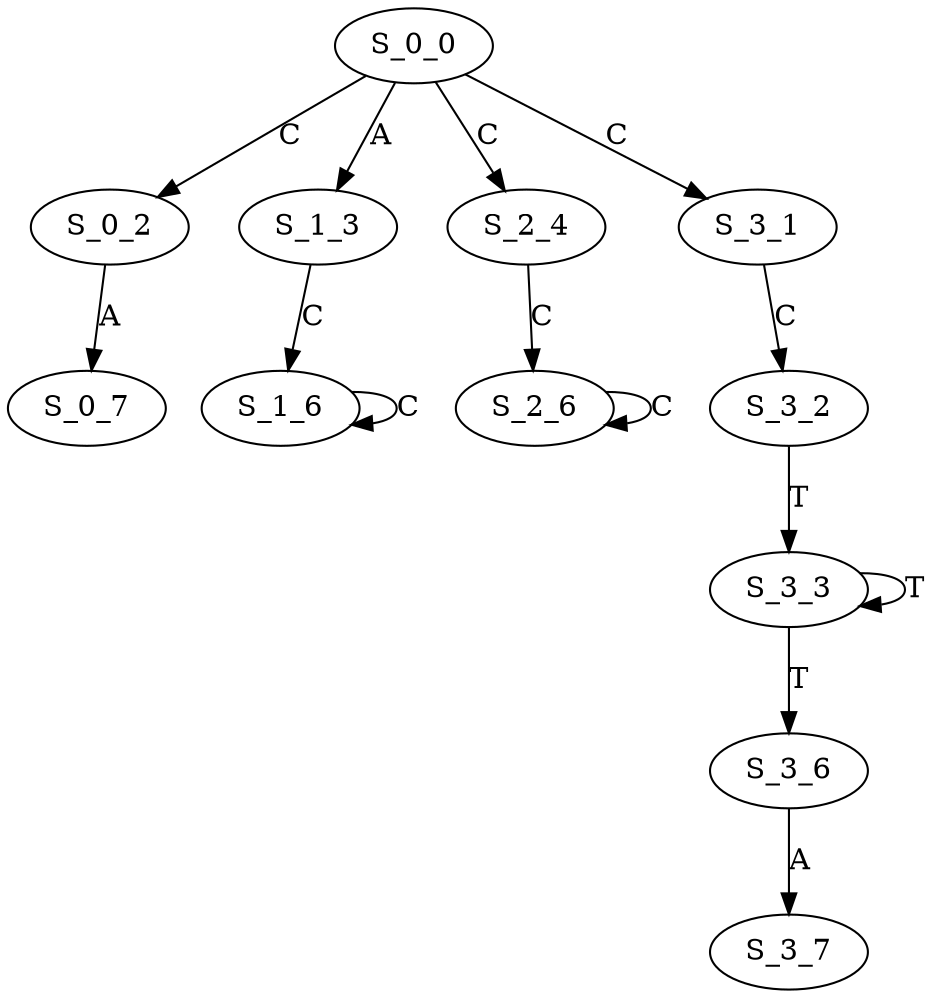 strict digraph  {
	S_0_0 -> S_0_2 [ label = C ];
	S_0_0 -> S_1_3 [ label = A ];
	S_0_0 -> S_2_4 [ label = C ];
	S_0_0 -> S_3_1 [ label = C ];
	S_0_2 -> S_0_7 [ label = A ];
	S_1_3 -> S_1_6 [ label = C ];
	S_2_4 -> S_2_6 [ label = C ];
	S_3_1 -> S_3_2 [ label = C ];
	S_1_6 -> S_1_6 [ label = C ];
	S_2_6 -> S_2_6 [ label = C ];
	S_3_2 -> S_3_3 [ label = T ];
	S_3_3 -> S_3_3 [ label = T ];
	S_3_3 -> S_3_6 [ label = T ];
	S_3_6 -> S_3_7 [ label = A ];
}
